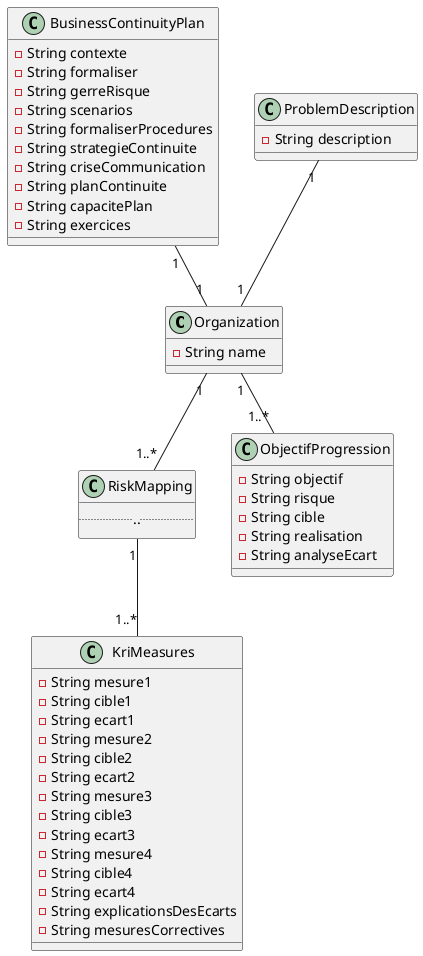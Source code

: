 @startuml


class Organization {
     -String name
}
class RiskMapping {
    ......
}

class BusinessContinuityPlan {
    - String contexte 
    - String formaliser 
    - String gerreRisque 
    - String scenarios 
    - String formaliserProcedures 
    - String strategieContinuite 
    - String criseCommunication 
    - String planContinuite 
    - String capacitePlan 
    - String exercices 
}


class KriMeasures {
    - String mesure1
    - String cible1
    - String ecart1
    - String mesure2
    - String cible2
    - String ecart2
    - String mesure3
    - String cible3
    - String ecart3
    - String mesure4
    - String cible4
    - String ecart4
    - String explicationsDesEcarts
    - String mesuresCorrectives
}
class ObjectifProgression {
    - String objectif
    - String risque
    - String cible
    - String realisation
    - String analyseEcart
}

class ProblemDescription {
    -  String description 
}

Organization "1" -- "1..*" ObjectifProgression
ProblemDescription "1" -- "1" Organization
BusinessContinuityPlan "1" -- "1" Organization
RiskMapping "1" -- "1..*" KriMeasures

Organization "1" -- "1..*" RiskMapping

@enduml